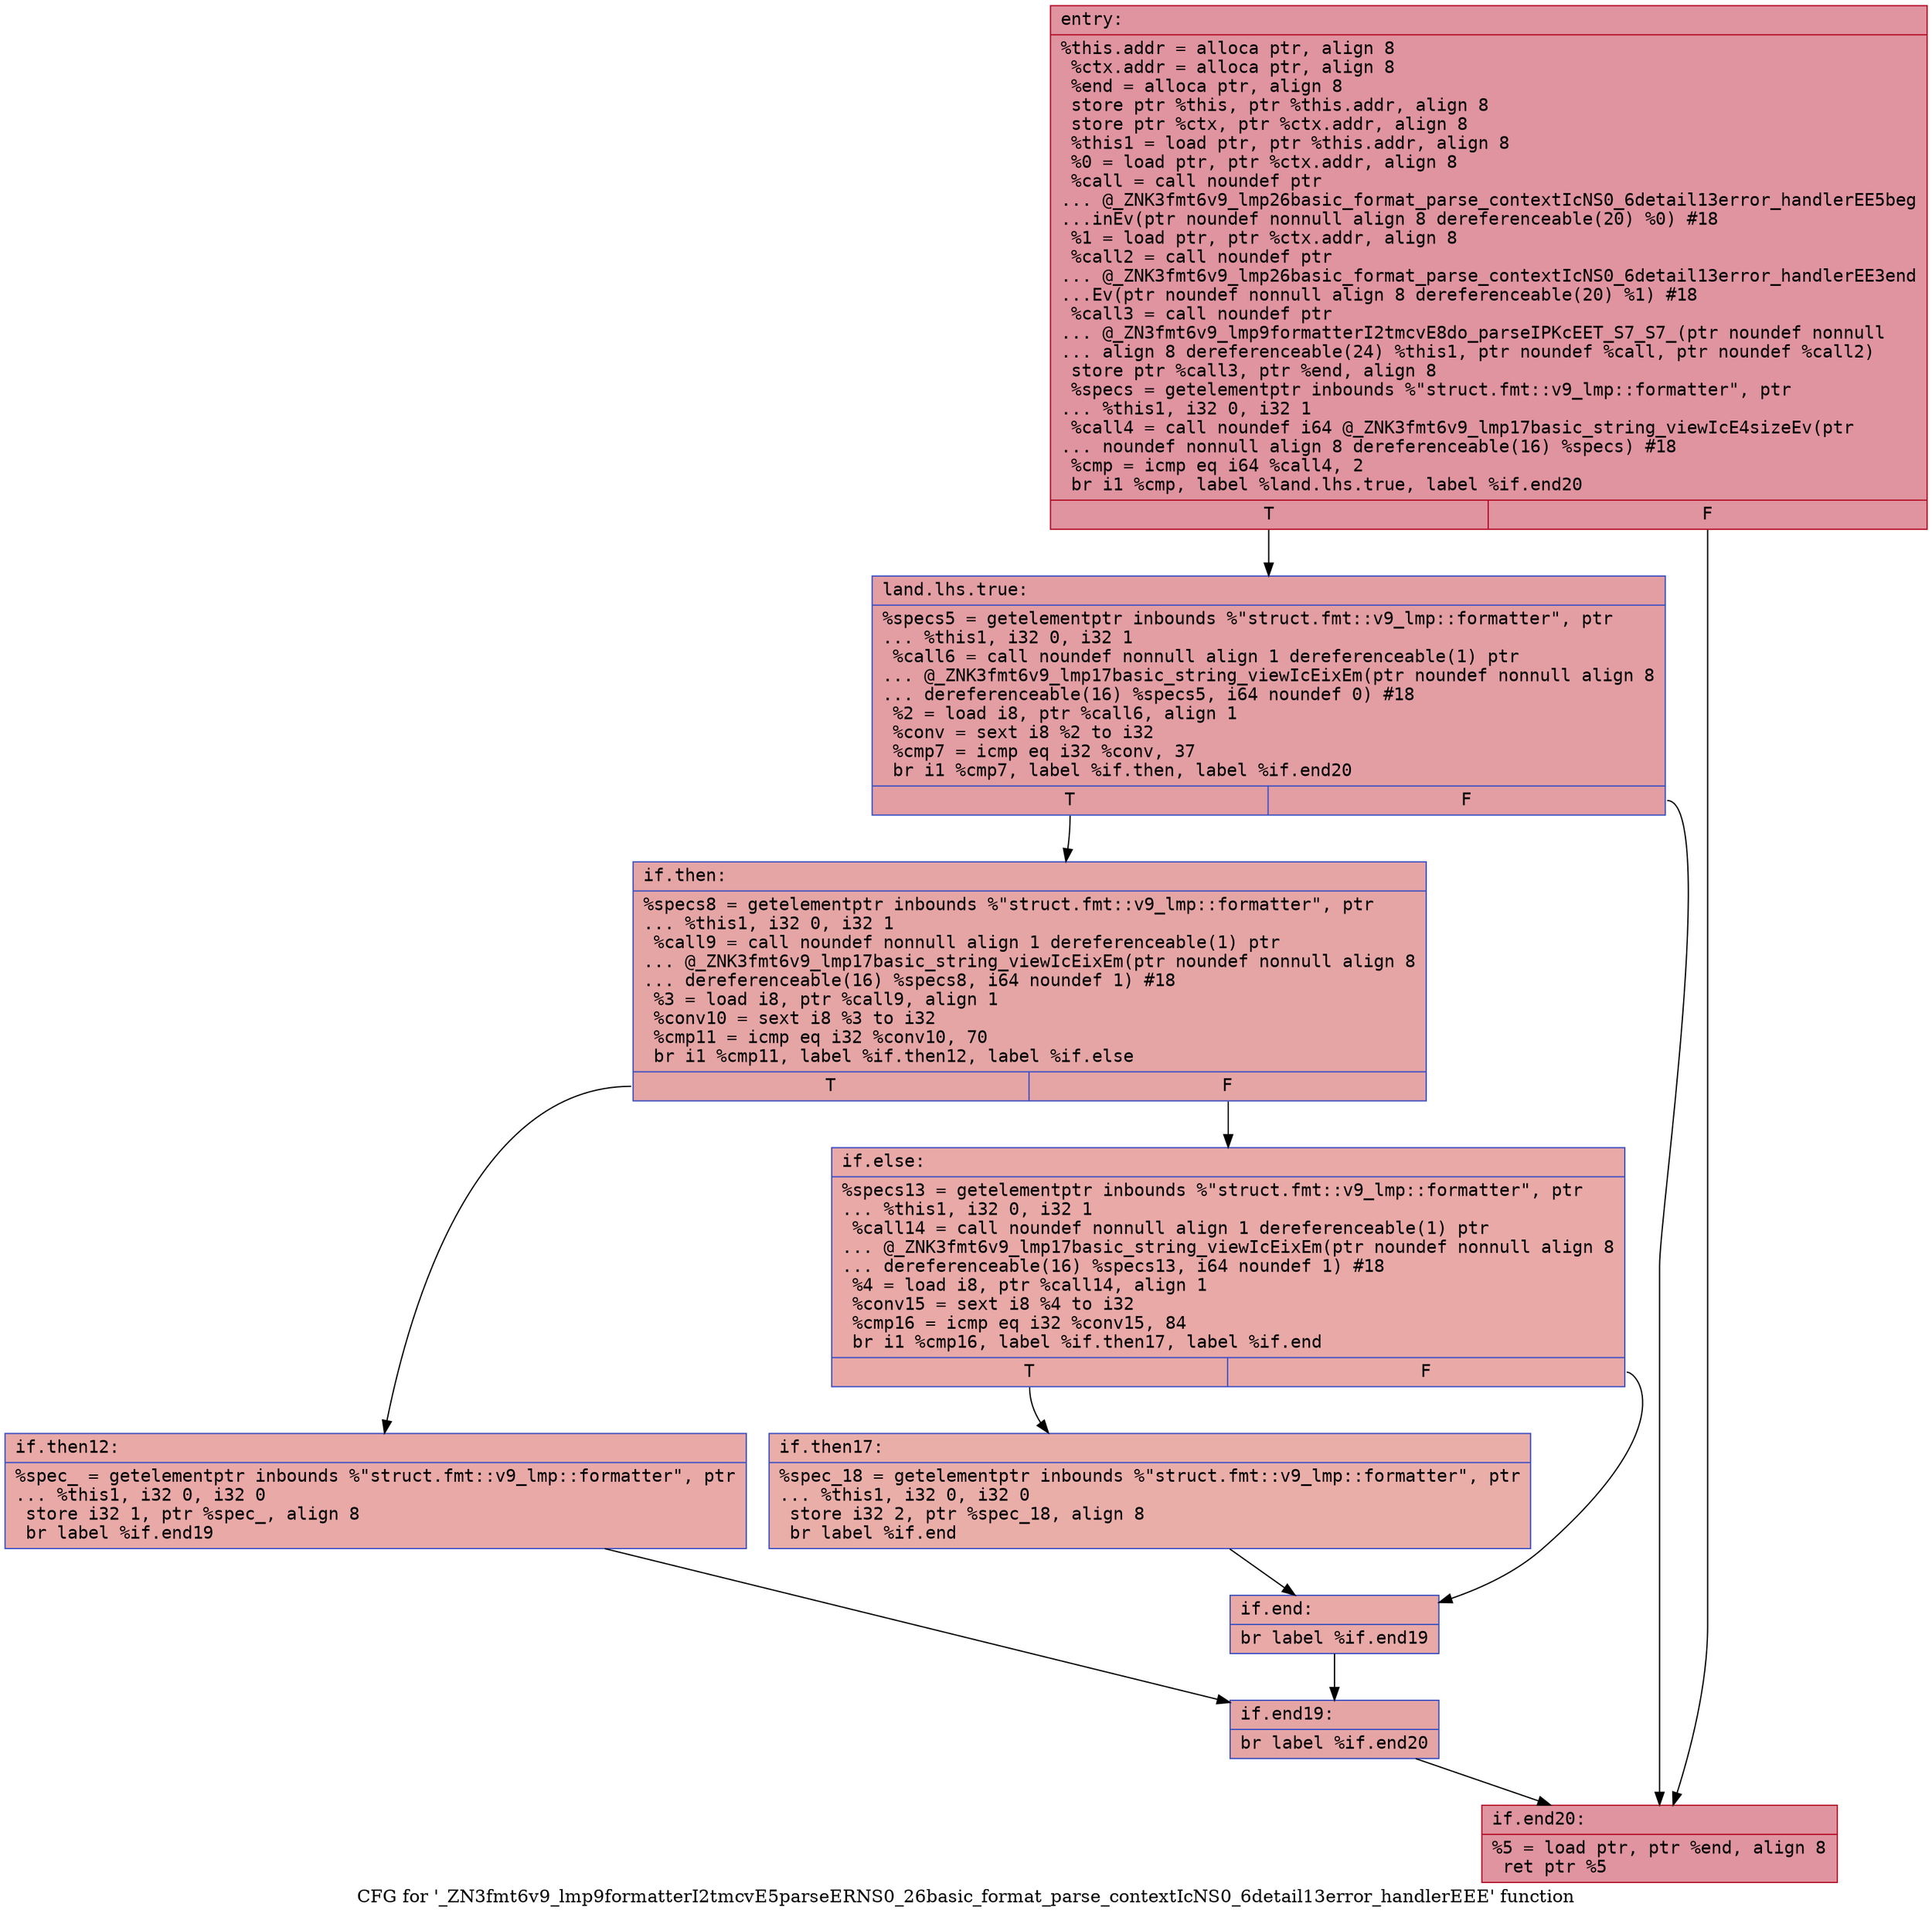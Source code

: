 digraph "CFG for '_ZN3fmt6v9_lmp9formatterI2tmcvE5parseERNS0_26basic_format_parse_contextIcNS0_6detail13error_handlerEEE' function" {
	label="CFG for '_ZN3fmt6v9_lmp9formatterI2tmcvE5parseERNS0_26basic_format_parse_contextIcNS0_6detail13error_handlerEEE' function";

	Node0x5584168c5370 [shape=record,color="#b70d28ff", style=filled, fillcolor="#b70d2870" fontname="Courier",label="{entry:\l|  %this.addr = alloca ptr, align 8\l  %ctx.addr = alloca ptr, align 8\l  %end = alloca ptr, align 8\l  store ptr %this, ptr %this.addr, align 8\l  store ptr %ctx, ptr %ctx.addr, align 8\l  %this1 = load ptr, ptr %this.addr, align 8\l  %0 = load ptr, ptr %ctx.addr, align 8\l  %call = call noundef ptr\l... @_ZNK3fmt6v9_lmp26basic_format_parse_contextIcNS0_6detail13error_handlerEE5beg\l...inEv(ptr noundef nonnull align 8 dereferenceable(20) %0) #18\l  %1 = load ptr, ptr %ctx.addr, align 8\l  %call2 = call noundef ptr\l... @_ZNK3fmt6v9_lmp26basic_format_parse_contextIcNS0_6detail13error_handlerEE3end\l...Ev(ptr noundef nonnull align 8 dereferenceable(20) %1) #18\l  %call3 = call noundef ptr\l... @_ZN3fmt6v9_lmp9formatterI2tmcvE8do_parseIPKcEET_S7_S7_(ptr noundef nonnull\l... align 8 dereferenceable(24) %this1, ptr noundef %call, ptr noundef %call2)\l  store ptr %call3, ptr %end, align 8\l  %specs = getelementptr inbounds %\"struct.fmt::v9_lmp::formatter\", ptr\l... %this1, i32 0, i32 1\l  %call4 = call noundef i64 @_ZNK3fmt6v9_lmp17basic_string_viewIcE4sizeEv(ptr\l... noundef nonnull align 8 dereferenceable(16) %specs) #18\l  %cmp = icmp eq i64 %call4, 2\l  br i1 %cmp, label %land.lhs.true, label %if.end20\l|{<s0>T|<s1>F}}"];
	Node0x5584168c5370:s0 -> Node0x5584168c6270[tooltip="entry -> land.lhs.true\nProbability 50.00%" ];
	Node0x5584168c5370:s1 -> Node0x5584168c6320[tooltip="entry -> if.end20\nProbability 50.00%" ];
	Node0x5584168c6270 [shape=record,color="#3d50c3ff", style=filled, fillcolor="#be242e70" fontname="Courier",label="{land.lhs.true:\l|  %specs5 = getelementptr inbounds %\"struct.fmt::v9_lmp::formatter\", ptr\l... %this1, i32 0, i32 1\l  %call6 = call noundef nonnull align 1 dereferenceable(1) ptr\l... @_ZNK3fmt6v9_lmp17basic_string_viewIcEixEm(ptr noundef nonnull align 8\l... dereferenceable(16) %specs5, i64 noundef 0) #18\l  %2 = load i8, ptr %call6, align 1\l  %conv = sext i8 %2 to i32\l  %cmp7 = icmp eq i32 %conv, 37\l  br i1 %cmp7, label %if.then, label %if.end20\l|{<s0>T|<s1>F}}"];
	Node0x5584168c6270:s0 -> Node0x5584168c68e0[tooltip="land.lhs.true -> if.then\nProbability 50.00%" ];
	Node0x5584168c6270:s1 -> Node0x5584168c6320[tooltip="land.lhs.true -> if.end20\nProbability 50.00%" ];
	Node0x5584168c68e0 [shape=record,color="#3d50c3ff", style=filled, fillcolor="#c5333470" fontname="Courier",label="{if.then:\l|  %specs8 = getelementptr inbounds %\"struct.fmt::v9_lmp::formatter\", ptr\l... %this1, i32 0, i32 1\l  %call9 = call noundef nonnull align 1 dereferenceable(1) ptr\l... @_ZNK3fmt6v9_lmp17basic_string_viewIcEixEm(ptr noundef nonnull align 8\l... dereferenceable(16) %specs8, i64 noundef 1) #18\l  %3 = load i8, ptr %call9, align 1\l  %conv10 = sext i8 %3 to i32\l  %cmp11 = icmp eq i32 %conv10, 70\l  br i1 %cmp11, label %if.then12, label %if.else\l|{<s0>T|<s1>F}}"];
	Node0x5584168c68e0:s0 -> Node0x5584168c6e20[tooltip="if.then -> if.then12\nProbability 50.00%" ];
	Node0x5584168c68e0:s1 -> Node0x5584168c60d0[tooltip="if.then -> if.else\nProbability 50.00%" ];
	Node0x5584168c6e20 [shape=record,color="#3d50c3ff", style=filled, fillcolor="#ca3b3770" fontname="Courier",label="{if.then12:\l|  %spec_ = getelementptr inbounds %\"struct.fmt::v9_lmp::formatter\", ptr\l... %this1, i32 0, i32 0\l  store i32 1, ptr %spec_, align 8\l  br label %if.end19\l}"];
	Node0x5584168c6e20 -> Node0x5584168c7320[tooltip="if.then12 -> if.end19\nProbability 100.00%" ];
	Node0x5584168c60d0 [shape=record,color="#3d50c3ff", style=filled, fillcolor="#ca3b3770" fontname="Courier",label="{if.else:\l|  %specs13 = getelementptr inbounds %\"struct.fmt::v9_lmp::formatter\", ptr\l... %this1, i32 0, i32 1\l  %call14 = call noundef nonnull align 1 dereferenceable(1) ptr\l... @_ZNK3fmt6v9_lmp17basic_string_viewIcEixEm(ptr noundef nonnull align 8\l... dereferenceable(16) %specs13, i64 noundef 1) #18\l  %4 = load i8, ptr %call14, align 1\l  %conv15 = sext i8 %4 to i32\l  %cmp16 = icmp eq i32 %conv15, 84\l  br i1 %cmp16, label %if.then17, label %if.end\l|{<s0>T|<s1>F}}"];
	Node0x5584168c60d0:s0 -> Node0x5584168c77c0[tooltip="if.else -> if.then17\nProbability 50.00%" ];
	Node0x5584168c60d0:s1 -> Node0x5584168c7840[tooltip="if.else -> if.end\nProbability 50.00%" ];
	Node0x5584168c77c0 [shape=record,color="#3d50c3ff", style=filled, fillcolor="#d0473d70" fontname="Courier",label="{if.then17:\l|  %spec_18 = getelementptr inbounds %\"struct.fmt::v9_lmp::formatter\", ptr\l... %this1, i32 0, i32 0\l  store i32 2, ptr %spec_18, align 8\l  br label %if.end\l}"];
	Node0x5584168c77c0 -> Node0x5584168c7840[tooltip="if.then17 -> if.end\nProbability 100.00%" ];
	Node0x5584168c7840 [shape=record,color="#3d50c3ff", style=filled, fillcolor="#ca3b3770" fontname="Courier",label="{if.end:\l|  br label %if.end19\l}"];
	Node0x5584168c7840 -> Node0x5584168c7320[tooltip="if.end -> if.end19\nProbability 100.00%" ];
	Node0x5584168c7320 [shape=record,color="#3d50c3ff", style=filled, fillcolor="#c5333470" fontname="Courier",label="{if.end19:\l|  br label %if.end20\l}"];
	Node0x5584168c7320 -> Node0x5584168c6320[tooltip="if.end19 -> if.end20\nProbability 100.00%" ];
	Node0x5584168c6320 [shape=record,color="#b70d28ff", style=filled, fillcolor="#b70d2870" fontname="Courier",label="{if.end20:\l|  %5 = load ptr, ptr %end, align 8\l  ret ptr %5\l}"];
}
